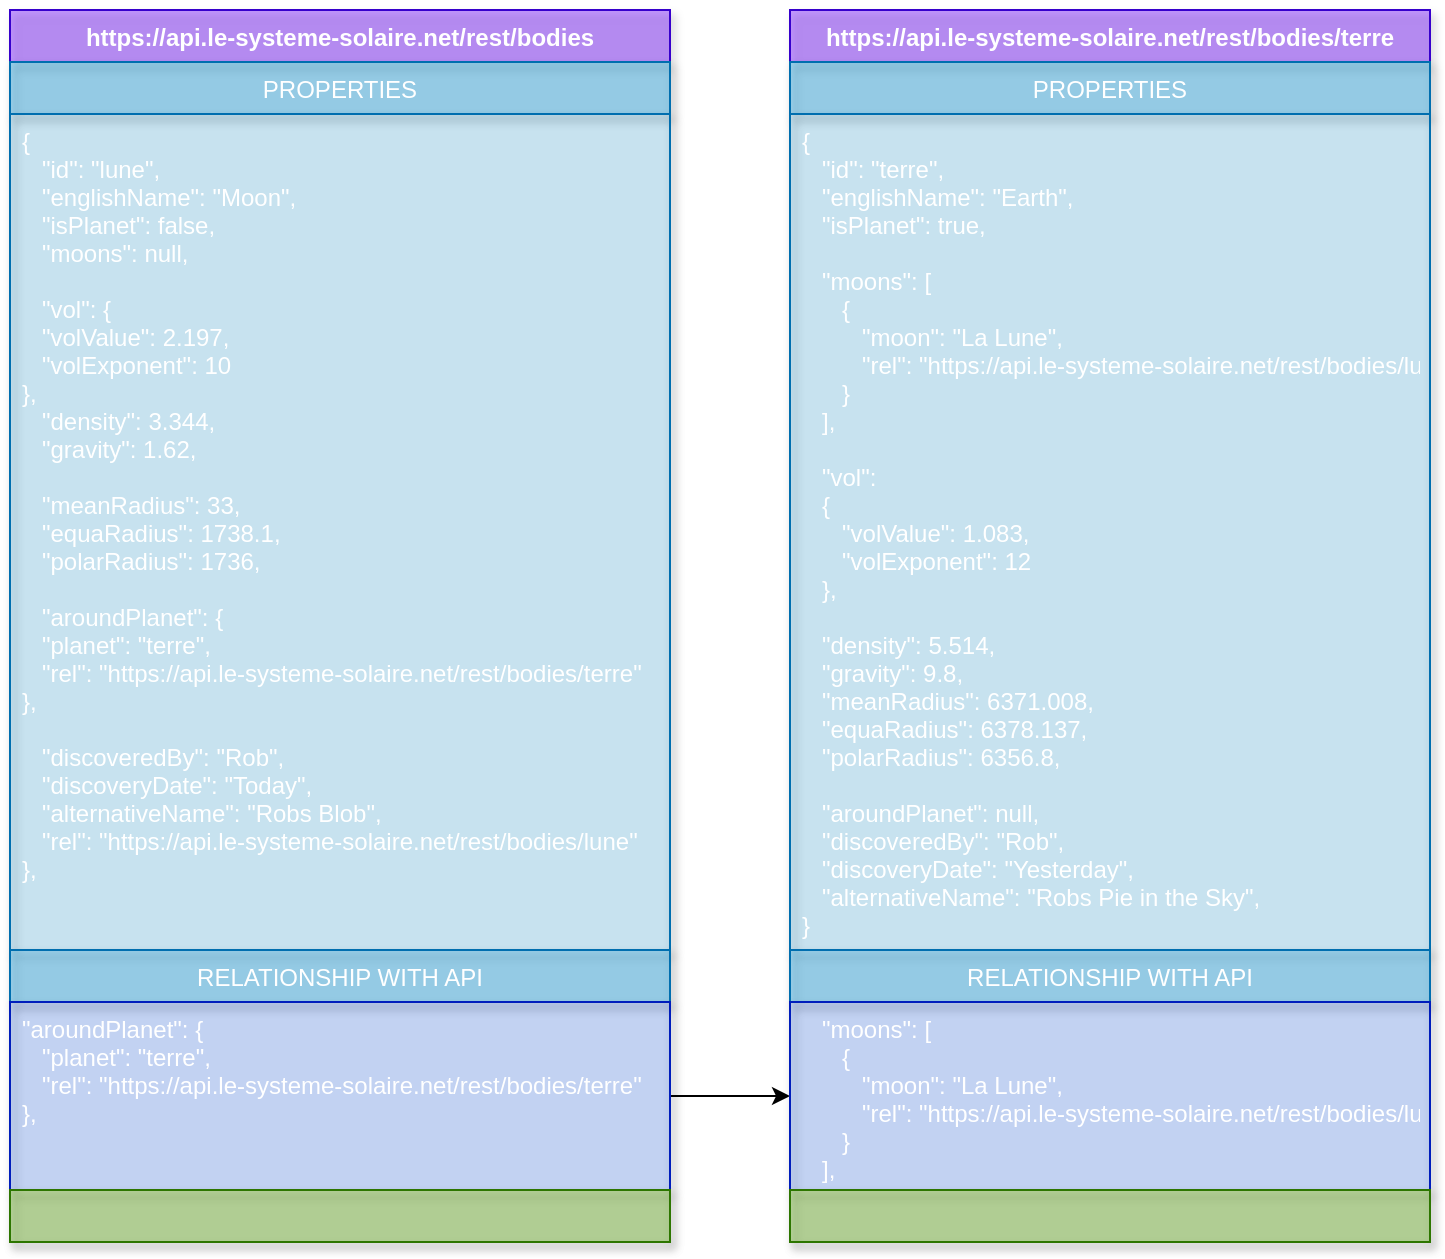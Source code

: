 <mxfile version="13.7.9" type="device"><diagram id="6P73jqx8OS_Tus27hIRr" name="Page-1"><mxGraphModel dx="1899" dy="643" grid="1" gridSize="10" guides="1" tooltips="1" connect="1" arrows="1" fold="1" page="1" pageScale="1" pageWidth="827" pageHeight="1169" math="0" shadow="0"><root><mxCell id="0"/><mxCell id="1" parent="0"/><mxCell id="ZCyXZ90DWrln7kdVa-eS-60" value="" style="edgeStyle=orthogonalEdgeStyle;rounded=0;orthogonalLoop=1;jettySize=auto;html=1;" edge="1" parent="1" source="ZCyXZ90DWrln7kdVa-eS-50" target="ZCyXZ90DWrln7kdVa-eS-58"><mxGeometry relative="1" as="geometry"/></mxCell><mxCell id="ZCyXZ90DWrln7kdVa-eS-44" value="https://api.le-systeme-solaire.net/rest/bodies" style="swimlane;fontStyle=1;align=center;verticalAlign=top;childLayout=stackLayout;horizontal=1;startSize=26;horizontalStack=0;resizeParent=1;resizeParentMax=0;resizeLast=0;collapsible=1;marginBottom=0;shadow=1;strokeOpacity=100;fillColor=#6a00ff;strokeColor=#3700CC;fontColor=#ffffff;fillOpacity=40;" vertex="1" parent="1"><mxGeometry x="-600" y="456" width="330" height="616" as="geometry"/></mxCell><mxCell id="ZCyXZ90DWrln7kdVa-eS-45" value="PROPERTIES" style="text;align=center;verticalAlign=top;spacingLeft=4;spacingRight=4;overflow=hidden;rotatable=0;points=[[0,0.5],[1,0.5]];portConstraint=eastwest;shadow=1;strokeOpacity=100;fillColor=#1ba1e2;strokeColor=#006EAF;fontColor=#ffffff;fillOpacity=40;" vertex="1" parent="ZCyXZ90DWrln7kdVa-eS-44"><mxGeometry y="26" width="330" height="26" as="geometry"/></mxCell><mxCell id="ZCyXZ90DWrln7kdVa-eS-46" value="{&#10;   &quot;id&quot;: &quot;lune&quot;,&#10;   &quot;englishName&quot;: &quot;Moon&quot;,&#10;   &quot;isPlanet&quot;: false,&#10;   &quot;moons&quot;: null,&#10;&#10;   &quot;vol&quot;: {&#10;   &quot;volValue&quot;: 2.197,&#10;   &quot;volExponent&quot;: 10&#10;},&#10;   &quot;density&quot;: 3.344,&#10;   &quot;gravity&quot;: 1.62,&#10;&#10;   &quot;meanRadius&quot;: 33,&#10;   &quot;equaRadius&quot;: 1738.1,&#10;   &quot;polarRadius&quot;: 1736,&#10;&#10;   &quot;aroundPlanet&quot;: {&#10;   &quot;planet&quot;: &quot;terre&quot;,&#10;   &quot;rel&quot;: &quot;https://api.le-systeme-solaire.net/rest/bodies/terre&quot;&#10;},&#10;&#10;   &quot;discoveredBy&quot;: &quot;Rob&quot;,&#10;   &quot;discoveryDate&quot;: &quot;Today&quot;,&#10;   &quot;alternativeName&quot;: &quot;Robs Blob&quot;,&#10;   &quot;rel&quot;: &quot;https://api.le-systeme-solaire.net/rest/bodies/lune&quot;&#10;}," style="text;align=left;verticalAlign=top;spacingLeft=4;spacingRight=4;overflow=hidden;rotatable=0;points=[[0,0.5],[1,0.5]];portConstraint=eastwest;shadow=1;strokeOpacity=100;fillColor=#1ba1e2;strokeColor=#006EAF;fontColor=#ffffff;fillOpacity=20;fontStyle=0" vertex="1" parent="ZCyXZ90DWrln7kdVa-eS-44"><mxGeometry y="52" width="330" height="418" as="geometry"/></mxCell><mxCell id="ZCyXZ90DWrln7kdVa-eS-51" value="RELATIONSHIP WITH API" style="text;align=center;verticalAlign=top;spacingLeft=4;spacingRight=4;overflow=hidden;rotatable=0;points=[[0,0.5],[1,0.5]];portConstraint=eastwest;shadow=1;strokeOpacity=100;fillColor=#1ba1e2;strokeColor=#006EAF;fontColor=#ffffff;fillOpacity=40;" vertex="1" parent="ZCyXZ90DWrln7kdVa-eS-44"><mxGeometry y="470" width="330" height="26" as="geometry"/></mxCell><mxCell id="ZCyXZ90DWrln7kdVa-eS-50" value="&quot;aroundPlanet&quot;: {&#10;   &quot;planet&quot;: &quot;terre&quot;,&#10;   &quot;rel&quot;: &quot;https://api.le-systeme-solaire.net/rest/bodies/terre&quot;&#10;}," style="text;align=left;verticalAlign=top;spacingLeft=4;spacingRight=4;overflow=hidden;rotatable=0;points=[[0,0.5],[1,0.5]];portConstraint=eastwest;shadow=1;strokeOpacity=100;fillColor=#0050ef;strokeColor=#001DBC;fontColor=#ffffff;fillOpacity=20;fontStyle=0" vertex="1" parent="ZCyXZ90DWrln7kdVa-eS-44"><mxGeometry y="496" width="330" height="94" as="geometry"/></mxCell><mxCell id="ZCyXZ90DWrln7kdVa-eS-47" value="" style="text;align=center;verticalAlign=top;spacingLeft=4;spacingRight=4;overflow=hidden;rotatable=0;points=[[0,0.5],[1,0.5]];portConstraint=eastwest;shadow=1;strokeOpacity=100;fillColor=#60a917;strokeColor=#2D7600;fontColor=#ffffff;fillOpacity=40;" vertex="1" parent="ZCyXZ90DWrln7kdVa-eS-44"><mxGeometry y="590" width="330" height="26" as="geometry"/></mxCell><mxCell id="ZCyXZ90DWrln7kdVa-eS-54" value="https://api.le-systeme-solaire.net/rest/bodies/terre" style="swimlane;fontStyle=1;align=center;verticalAlign=top;childLayout=stackLayout;horizontal=1;startSize=26;horizontalStack=0;resizeParent=1;resizeParentMax=0;resizeLast=0;collapsible=1;marginBottom=0;shadow=1;strokeOpacity=100;fillColor=#6a00ff;strokeColor=#3700CC;fontColor=#ffffff;fillOpacity=40;" vertex="1" parent="1"><mxGeometry x="-210" y="456" width="320" height="616" as="geometry"/></mxCell><mxCell id="ZCyXZ90DWrln7kdVa-eS-55" value="PROPERTIES" style="text;align=center;verticalAlign=top;spacingLeft=4;spacingRight=4;overflow=hidden;rotatable=0;points=[[0,0.5],[1,0.5]];portConstraint=eastwest;shadow=1;strokeOpacity=100;fillColor=#1ba1e2;strokeColor=#006EAF;fontColor=#ffffff;fillOpacity=40;" vertex="1" parent="ZCyXZ90DWrln7kdVa-eS-54"><mxGeometry y="26" width="320" height="26" as="geometry"/></mxCell><mxCell id="ZCyXZ90DWrln7kdVa-eS-56" value="{&#10;   &quot;id&quot;: &quot;terre&quot;,&#10;   &quot;englishName&quot;: &quot;Earth&quot;,&#10;   &quot;isPlanet&quot;: true,&#10;&#10;   &quot;moons&quot;: [&#10;      {   &#10;         &quot;moon&quot;: &quot;La Lune&quot;,&#10;         &quot;rel&quot;: &quot;https://api.le-systeme-solaire.net/rest/bodies/lune&quot;&#10;      }&#10;   ],&#10;&#10;   &quot;vol&quot;:&#10;   {&#10;      &quot;volValue&quot;: 1.083,&#10;      &quot;volExponent&quot;: 12&#10;   },&#10;&#10;   &quot;density&quot;: 5.514,&#10;   &quot;gravity&quot;: 9.8,&#10;   &quot;meanRadius&quot;: 6371.008,&#10;   &quot;equaRadius&quot;: 6378.137,&#10;   &quot;polarRadius&quot;: 6356.8,&#10;&#10;   &quot;aroundPlanet&quot;: null,&#10;   &quot;discoveredBy&quot;: &quot;Rob&quot;,&#10;   &quot;discoveryDate&quot;: &quot;Yesterday&quot;,&#10;   &quot;alternativeName&quot;: &quot;Robs Pie in the Sky&quot;,&#10;}" style="text;align=left;verticalAlign=top;spacingLeft=4;spacingRight=4;overflow=hidden;rotatable=0;points=[[0,0.5],[1,0.5]];portConstraint=eastwest;shadow=1;strokeOpacity=100;fillColor=#1ba1e2;strokeColor=#006EAF;fontColor=#ffffff;fillOpacity=20;fontStyle=0" vertex="1" parent="ZCyXZ90DWrln7kdVa-eS-54"><mxGeometry y="52" width="320" height="418" as="geometry"/></mxCell><mxCell id="ZCyXZ90DWrln7kdVa-eS-57" value="RELATIONSHIP WITH API" style="text;align=center;verticalAlign=top;spacingLeft=4;spacingRight=4;overflow=hidden;rotatable=0;points=[[0,0.5],[1,0.5]];portConstraint=eastwest;shadow=1;strokeOpacity=100;fillColor=#1ba1e2;strokeColor=#006EAF;fontColor=#ffffff;fillOpacity=40;" vertex="1" parent="ZCyXZ90DWrln7kdVa-eS-54"><mxGeometry y="470" width="320" height="26" as="geometry"/></mxCell><mxCell id="ZCyXZ90DWrln7kdVa-eS-58" value="   &quot;moons&quot;: [&#10;      {   &#10;         &quot;moon&quot;: &quot;La Lune&quot;,&#10;         &quot;rel&quot;: &quot;https://api.le-systeme-solaire.net/rest/bodies/lune&quot;&#10;      }&#10;   ]," style="text;align=left;verticalAlign=top;spacingLeft=4;spacingRight=4;overflow=hidden;rotatable=0;points=[[0,0.5],[1,0.5]];portConstraint=eastwest;shadow=1;strokeOpacity=100;fillColor=#0050ef;strokeColor=#001DBC;fontColor=#ffffff;fillOpacity=20;fontStyle=0" vertex="1" parent="ZCyXZ90DWrln7kdVa-eS-54"><mxGeometry y="496" width="320" height="94" as="geometry"/></mxCell><mxCell id="ZCyXZ90DWrln7kdVa-eS-59" value="" style="text;align=center;verticalAlign=top;spacingLeft=4;spacingRight=4;overflow=hidden;rotatable=0;points=[[0,0.5],[1,0.5]];portConstraint=eastwest;shadow=1;strokeOpacity=100;fillColor=#60a917;strokeColor=#2D7600;fontColor=#ffffff;fillOpacity=40;" vertex="1" parent="ZCyXZ90DWrln7kdVa-eS-54"><mxGeometry y="590" width="320" height="26" as="geometry"/></mxCell></root></mxGraphModel></diagram></mxfile>